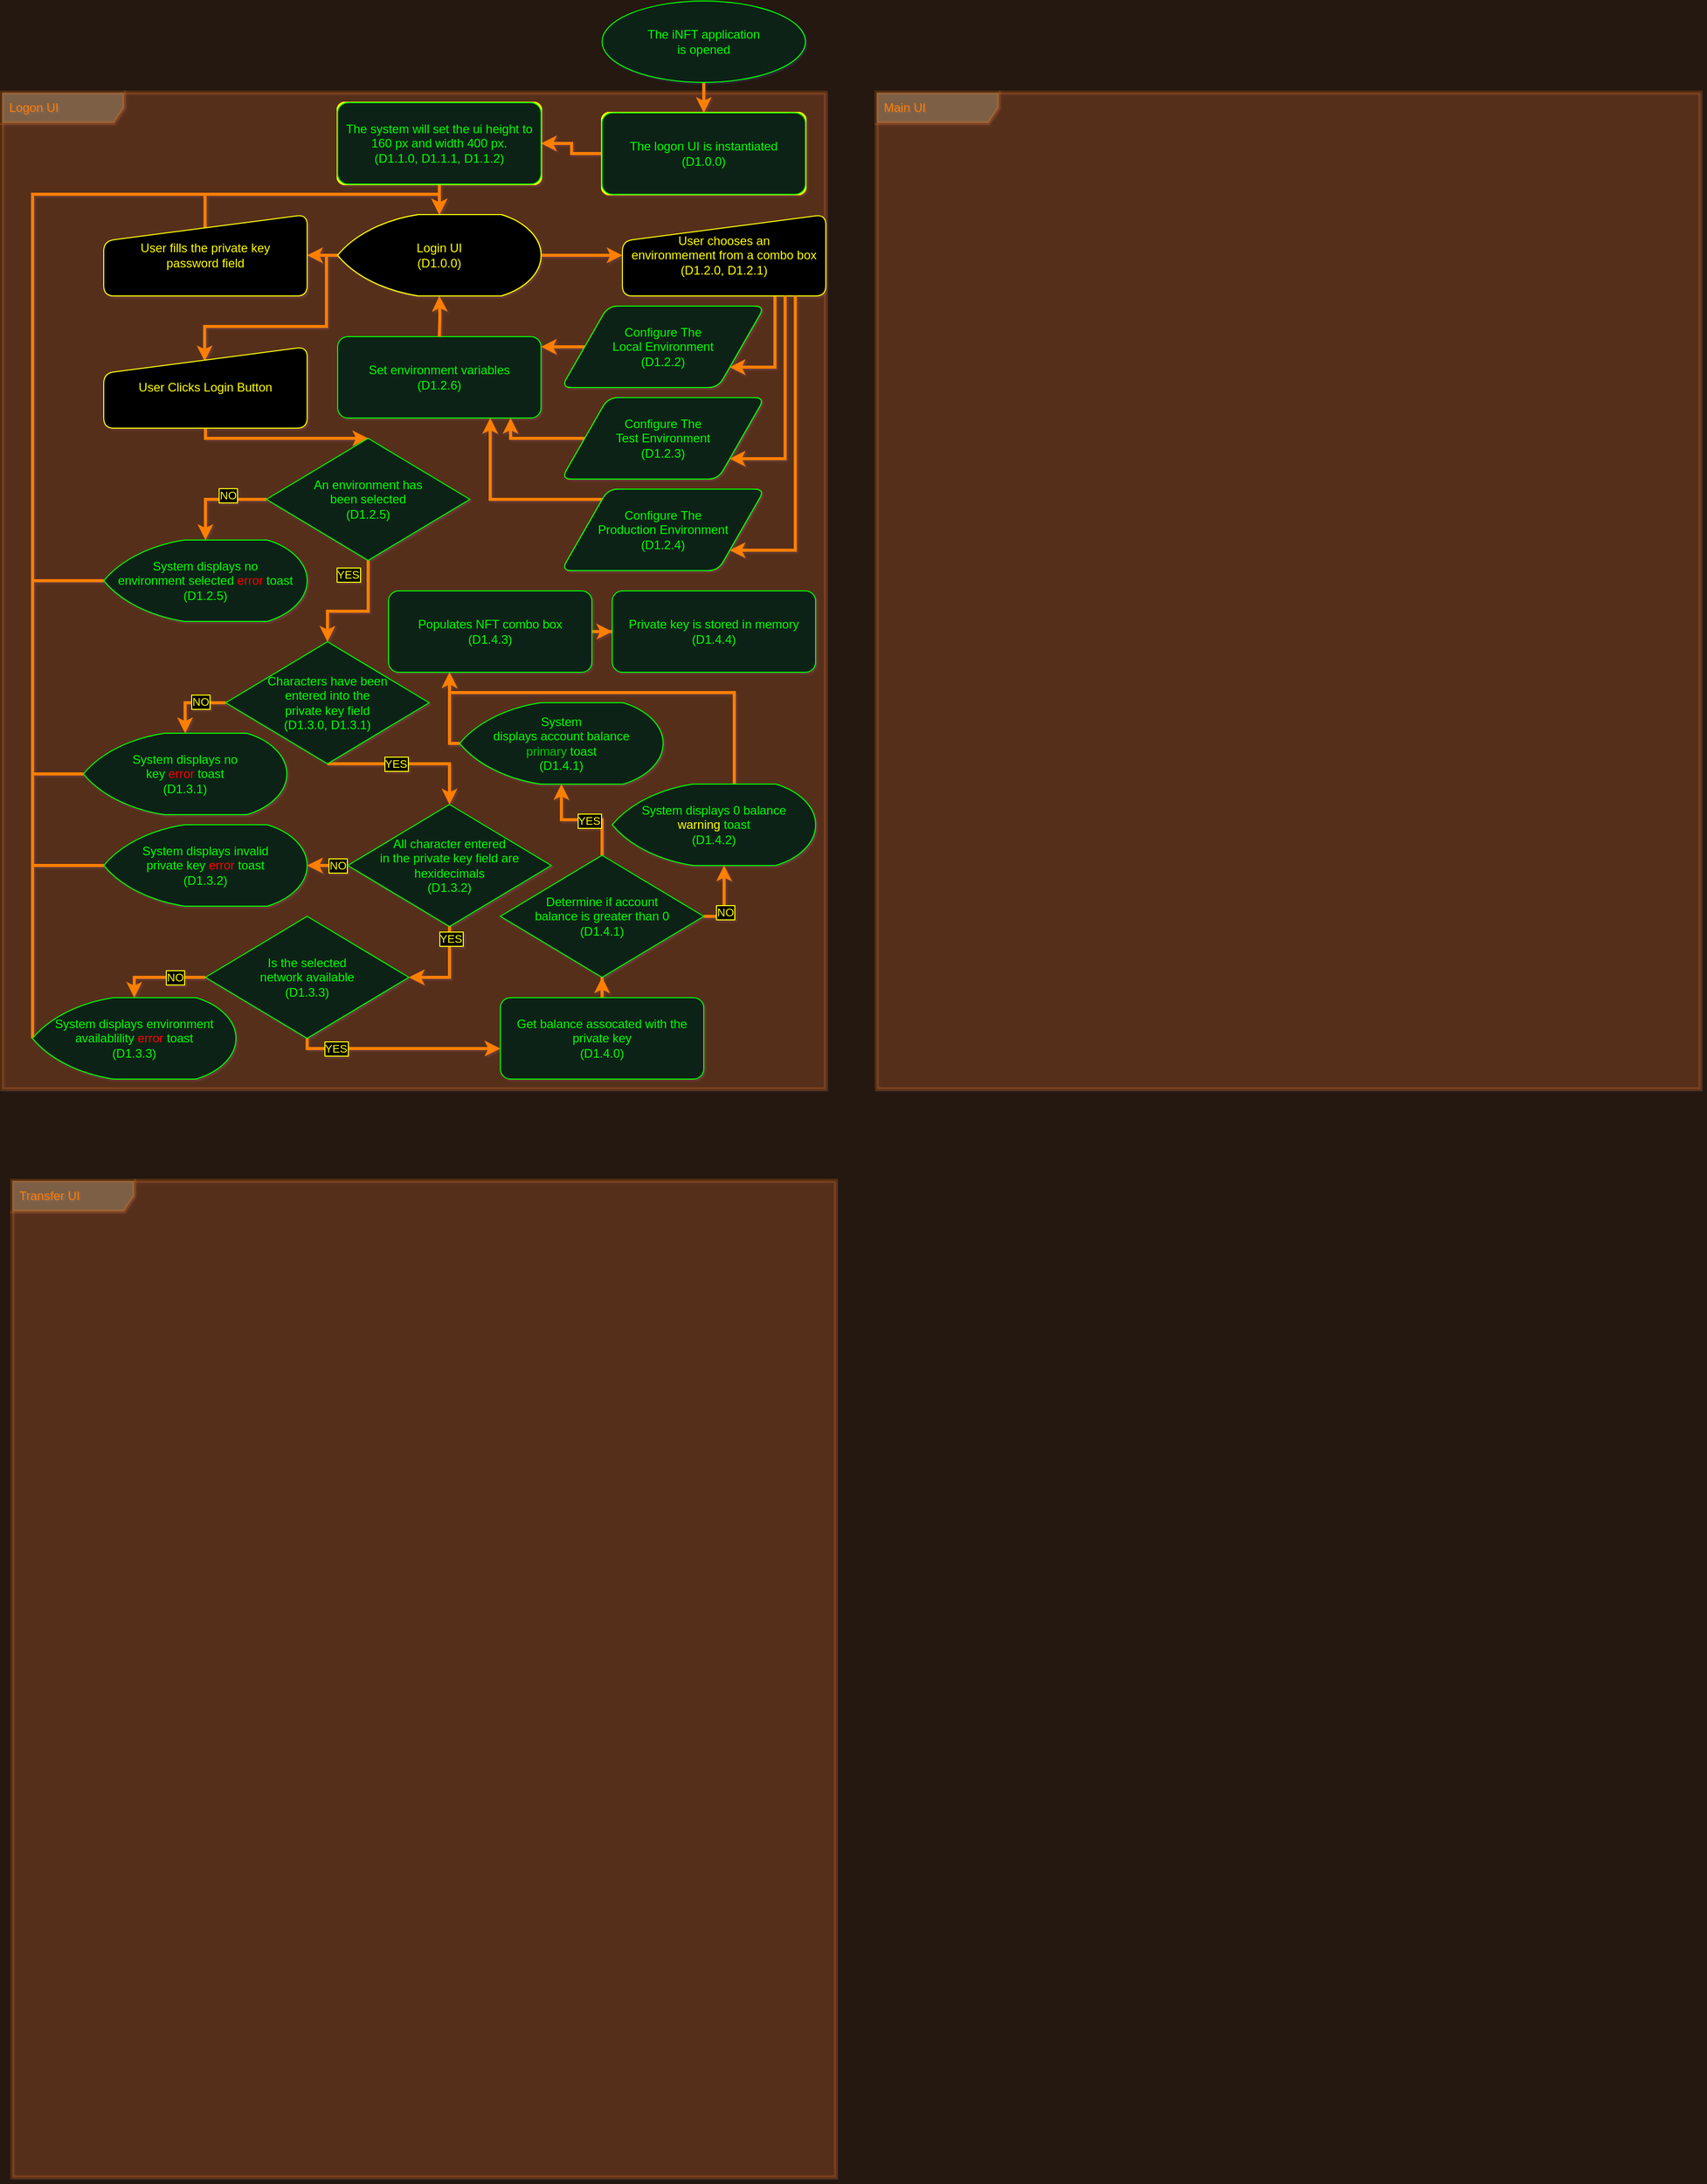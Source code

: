 <mxfile version="15.7.3" type="device"><diagram id="C5RBs43oDa-KdzZeNtuy" name="Page-1"><mxGraphModel dx="1920" dy="1313" grid="1" gridSize="10" guides="1" tooltips="1" connect="1" arrows="1" fold="1" page="1" pageScale="1" pageWidth="850" pageHeight="1100" background="#241810" math="0" shadow="1"><root><mxCell id="WIyWlLk6GJQsqaUBKTNV-0"/><mxCell id="WIyWlLk6GJQsqaUBKTNV-1" parent="WIyWlLk6GJQsqaUBKTNV-0"/><mxCell id="1leu_KWG4kSdCPXj51SF-2" value="&lt;font color=&quot;#ff7f00&quot;&gt;Logon UI&lt;/font&gt;" style="shape=umlFrame;whiteSpace=wrap;html=1;width=120;height=30;boundedLbl=1;verticalAlign=middle;align=left;spacingLeft=5;swimlaneFillColor=#FF7F00;strokeColor=#FF7F00;strokeWidth=4;opacity=20;" parent="WIyWlLk6GJQsqaUBKTNV-1" vertex="1"><mxGeometry x="20" y="100" width="810" height="980" as="geometry"/></mxCell><mxCell id="7Yb3wAof8D1DN3w7-vff-41" value="&lt;font&gt;Set environment variables&lt;br&gt;(D1.2.6)&lt;br&gt;&lt;/font&gt;" style="rounded=1;whiteSpace=wrap;html=1;absoluteArcSize=1;strokeWidth=1;fontColor=#00FF00;fillColor=#102419;shadow=0;strokeColor=#00FF00;glass=0;" vertex="1" parent="WIyWlLk6GJQsqaUBKTNV-1"><mxGeometry x="350" y="340" width="200" height="80" as="geometry"/></mxCell><mxCell id="1leu_KWG4kSdCPXj51SF-4" style="edgeStyle=orthogonalEdgeStyle;rounded=0;orthogonalLoop=1;jettySize=auto;html=1;fontColor=#FFFF00;strokeColor=#FF7F00;strokeWidth=3;" parent="WIyWlLk6GJQsqaUBKTNV-1" source="1leu_KWG4kSdCPXj51SF-0" target="1leu_KWG4kSdCPXj51SF-3" edge="1"><mxGeometry relative="1" as="geometry"/></mxCell><mxCell id="1leu_KWG4kSdCPXj51SF-0" value="The iNFT application&lt;br&gt;is opened" style="strokeWidth=1;html=1;shape=mxgraph.flowchart.start_1;whiteSpace=wrap;rounded=1;shadow=0;fontColor=#00ff00;strokeColor=#00FF00;fillColor=#102419;glass=0;" parent="WIyWlLk6GJQsqaUBKTNV-1" vertex="1"><mxGeometry x="610" y="10" width="200" height="80" as="geometry"/></mxCell><mxCell id="1leu_KWG4kSdCPXj51SF-6" style="edgeStyle=orthogonalEdgeStyle;rounded=0;orthogonalLoop=1;jettySize=auto;html=1;fontColor=#FF7F00;strokeColor=#FF7F00;strokeWidth=3;" parent="WIyWlLk6GJQsqaUBKTNV-1" source="1leu_KWG4kSdCPXj51SF-3" target="1leu_KWG4kSdCPXj51SF-5" edge="1"><mxGeometry relative="1" as="geometry"/></mxCell><mxCell id="1leu_KWG4kSdCPXj51SF-3" value="&lt;font color=&quot;#ffff00&quot;&gt;The logon UI is instantiated&lt;br&gt;(D1.0.0)&lt;br&gt;&lt;/font&gt;" style="rounded=1;whiteSpace=wrap;html=1;absoluteArcSize=1;arcSize=14;strokeWidth=2;fillColor=#000000;strokeColor=#FFFF00;" parent="WIyWlLk6GJQsqaUBKTNV-1" vertex="1"><mxGeometry x="610" y="120" width="200" height="80" as="geometry"/></mxCell><mxCell id="1leu_KWG4kSdCPXj51SF-10" style="edgeStyle=orthogonalEdgeStyle;rounded=0;orthogonalLoop=1;jettySize=auto;html=1;fontColor=#FF7F00;strokeColor=#FF7F00;strokeWidth=3;" parent="WIyWlLk6GJQsqaUBKTNV-1" source="1leu_KWG4kSdCPXj51SF-5" target="1leu_KWG4kSdCPXj51SF-9" edge="1"><mxGeometry relative="1" as="geometry"/></mxCell><mxCell id="1leu_KWG4kSdCPXj51SF-5" value="&lt;font color=&quot;#ffff00&quot;&gt;The system will set the ui height to 160 px and width 400 px.&lt;br&gt;(D1.1.0, D1.1.1, D1.1.2)&lt;br&gt;&lt;/font&gt;" style="rounded=1;whiteSpace=wrap;html=1;absoluteArcSize=1;arcSize=14;strokeWidth=2;fillColor=#000000;strokeColor=#FFFF00;" parent="WIyWlLk6GJQsqaUBKTNV-1" vertex="1"><mxGeometry x="350" y="110" width="200" height="80" as="geometry"/></mxCell><mxCell id="1leu_KWG4kSdCPXj51SF-16" style="edgeStyle=orthogonalEdgeStyle;rounded=0;orthogonalLoop=1;jettySize=auto;html=1;fontColor=#FF7F00;strokeColor=#FF7F00;strokeWidth=3;" parent="WIyWlLk6GJQsqaUBKTNV-1" source="1leu_KWG4kSdCPXj51SF-7" target="1leu_KWG4kSdCPXj51SF-13" edge="1"><mxGeometry relative="1" as="geometry"><Array as="points"><mxPoint x="780" y="370"/></Array></mxGeometry></mxCell><mxCell id="1leu_KWG4kSdCPXj51SF-7" value="User chooses an&lt;br&gt;environmement from a combo box&lt;br&gt;(D1.2.0, D1.2.1)" style="html=1;strokeWidth=1;shape=manualInput;whiteSpace=wrap;rounded=1;size=26;fontColor=#FFFF00;fillColor=#000000;shadow=0;strokeColor=#FFFF00;glass=0;" parent="WIyWlLk6GJQsqaUBKTNV-1" vertex="1"><mxGeometry x="630" y="220" width="200" height="80" as="geometry"/></mxCell><mxCell id="1leu_KWG4kSdCPXj51SF-12" style="edgeStyle=orthogonalEdgeStyle;rounded=0;orthogonalLoop=1;jettySize=auto;html=1;fontColor=#FF7F00;strokeColor=#FF7F00;strokeWidth=3;exitX=1;exitY=0.5;exitDx=0;exitDy=0;exitPerimeter=0;" parent="WIyWlLk6GJQsqaUBKTNV-1" source="1leu_KWG4kSdCPXj51SF-9" target="1leu_KWG4kSdCPXj51SF-7" edge="1"><mxGeometry relative="1" as="geometry"><mxPoint x="580.0" y="260" as="sourcePoint"/></mxGeometry></mxCell><mxCell id="1leu_KWG4kSdCPXj51SF-26" style="edgeStyle=orthogonalEdgeStyle;rounded=0;orthogonalLoop=1;jettySize=auto;html=1;fontColor=#FFFF00;strokeColor=#FF7F00;strokeWidth=3;entryX=0.496;entryY=0.177;entryDx=0;entryDy=0;entryPerimeter=0;" parent="WIyWlLk6GJQsqaUBKTNV-1" source="1leu_KWG4kSdCPXj51SF-9" target="1leu_KWG4kSdCPXj51SF-25" edge="1"><mxGeometry relative="1" as="geometry"><Array as="points"><mxPoint x="339" y="260"/><mxPoint x="339" y="330"/><mxPoint x="219" y="330"/></Array></mxGeometry></mxCell><mxCell id="7Yb3wAof8D1DN3w7-vff-11" style="edgeStyle=orthogonalEdgeStyle;rounded=0;orthogonalLoop=1;jettySize=auto;html=1;fontColor=#FFFF00;strokeColor=#FF7F00;strokeWidth=3;" edge="1" parent="WIyWlLk6GJQsqaUBKTNV-1" source="1leu_KWG4kSdCPXj51SF-9" target="7Yb3wAof8D1DN3w7-vff-10"><mxGeometry relative="1" as="geometry"/></mxCell><mxCell id="1leu_KWG4kSdCPXj51SF-9" value="Login UI&lt;br&gt;(D1.0.0)" style="strokeWidth=1;html=1;shape=mxgraph.flowchart.display;whiteSpace=wrap;fontColor=#FFFF00;fillColor=#000000;rounded=1;shadow=0;strokeColor=#FFFF00;glass=0;" parent="WIyWlLk6GJQsqaUBKTNV-1" vertex="1"><mxGeometry x="350" y="220" width="200" height="80" as="geometry"/></mxCell><mxCell id="1leu_KWG4kSdCPXj51SF-23" style="edgeStyle=orthogonalEdgeStyle;rounded=0;orthogonalLoop=1;jettySize=auto;html=1;fontColor=#FFFF00;strokeColor=#FF7F00;strokeWidth=3;" parent="WIyWlLk6GJQsqaUBKTNV-1" source="1leu_KWG4kSdCPXj51SF-13" edge="1"><mxGeometry relative="1" as="geometry"><Array as="points"><mxPoint x="563" y="350"/><mxPoint x="563" y="350"/></Array><mxPoint x="550.0" y="350" as="targetPoint"/></mxGeometry></mxCell><mxCell id="1leu_KWG4kSdCPXj51SF-13" value="&lt;font color=&quot;#ffff00&quot;&gt;Configure The&lt;br&gt;Local Environment&lt;br&gt;(D1.2.2)&lt;br&gt;&lt;/font&gt;" style="shape=parallelogram;html=1;strokeWidth=1;perimeter=parallelogramPerimeter;whiteSpace=wrap;rounded=1;size=0.23;fontColor=#00ff00;fillColor=#000000;shadow=0;strokeColor=#FFFF00;glass=0;" parent="WIyWlLk6GJQsqaUBKTNV-1" vertex="1"><mxGeometry x="570" y="310" width="200" height="80" as="geometry"/></mxCell><mxCell id="1leu_KWG4kSdCPXj51SF-22" style="edgeStyle=orthogonalEdgeStyle;rounded=0;orthogonalLoop=1;jettySize=auto;html=1;fontColor=#FFFF00;strokeColor=#FF7F00;strokeWidth=3;" parent="WIyWlLk6GJQsqaUBKTNV-1" source="1leu_KWG4kSdCPXj51SF-14" edge="1"><mxGeometry relative="1" as="geometry"><Array as="points"><mxPoint x="500" y="500"/></Array><mxPoint x="500.0" y="420" as="targetPoint"/></mxGeometry></mxCell><mxCell id="1leu_KWG4kSdCPXj51SF-14" value="&lt;font color=&quot;#ffff00&quot;&gt;Configure The&lt;br&gt;Production Environment&lt;br&gt;(D1.2.4)&lt;/font&gt;" style="shape=parallelogram;html=1;strokeWidth=1;perimeter=parallelogramPerimeter;whiteSpace=wrap;rounded=1;size=0.23;fontColor=#00ff00;fillColor=#000000;shadow=0;strokeColor=#FFFF00;glass=0;" parent="WIyWlLk6GJQsqaUBKTNV-1" vertex="1"><mxGeometry x="570" y="490" width="200" height="80" as="geometry"/></mxCell><mxCell id="1leu_KWG4kSdCPXj51SF-21" style="edgeStyle=orthogonalEdgeStyle;rounded=0;orthogonalLoop=1;jettySize=auto;html=1;fontColor=#FFFF00;strokeColor=#FF7F00;strokeWidth=3;" parent="WIyWlLk6GJQsqaUBKTNV-1" source="1leu_KWG4kSdCPXj51SF-15" edge="1"><mxGeometry relative="1" as="geometry"><Array as="points"><mxPoint x="520" y="440"/></Array><mxPoint x="520.0" y="420" as="targetPoint"/></mxGeometry></mxCell><mxCell id="1leu_KWG4kSdCPXj51SF-15" value="&lt;font color=&quot;#ffff00&quot;&gt;Configure The&lt;br&gt;Test Environment&lt;br&gt;(D1.2.3)&lt;br&gt;&lt;/font&gt;" style="shape=parallelogram;html=1;strokeWidth=1;perimeter=parallelogramPerimeter;whiteSpace=wrap;rounded=1;size=0.23;fontColor=#00ff00;fillColor=#000000;shadow=0;strokeColor=#FFFF00;glass=0;" parent="WIyWlLk6GJQsqaUBKTNV-1" vertex="1"><mxGeometry x="570" y="400" width="200" height="80" as="geometry"/></mxCell><mxCell id="1leu_KWG4kSdCPXj51SF-17" style="edgeStyle=orthogonalEdgeStyle;rounded=0;orthogonalLoop=1;jettySize=auto;html=1;fontColor=#FF7F00;strokeColor=#FF7F00;strokeWidth=3;" parent="WIyWlLk6GJQsqaUBKTNV-1" source="1leu_KWG4kSdCPXj51SF-7" target="1leu_KWG4kSdCPXj51SF-15" edge="1"><mxGeometry relative="1" as="geometry"><mxPoint x="810" y="330" as="sourcePoint"/><mxPoint x="747" y="410.0" as="targetPoint"/><Array as="points"><mxPoint x="790" y="460"/></Array></mxGeometry></mxCell><mxCell id="1leu_KWG4kSdCPXj51SF-18" style="edgeStyle=orthogonalEdgeStyle;rounded=0;orthogonalLoop=1;jettySize=auto;html=1;fontColor=#FF7F00;strokeColor=#FF7F00;strokeWidth=3;" parent="WIyWlLk6GJQsqaUBKTNV-1" source="1leu_KWG4kSdCPXj51SF-7" target="1leu_KWG4kSdCPXj51SF-14" edge="1"><mxGeometry relative="1" as="geometry"><mxPoint x="820" y="330" as="sourcePoint"/><mxPoint x="747" y="530.0" as="targetPoint"/><Array as="points"><mxPoint x="800" y="550"/></Array></mxGeometry></mxCell><mxCell id="1leu_KWG4kSdCPXj51SF-24" style="edgeStyle=orthogonalEdgeStyle;rounded=0;orthogonalLoop=1;jettySize=auto;html=1;fontColor=#FFFF00;strokeColor=#FF7F00;strokeWidth=3;" parent="WIyWlLk6GJQsqaUBKTNV-1" target="1leu_KWG4kSdCPXj51SF-9" edge="1"><mxGeometry relative="1" as="geometry"><mxPoint x="450.0" y="340" as="sourcePoint"/></mxGeometry></mxCell><mxCell id="1leu_KWG4kSdCPXj51SF-28" style="edgeStyle=orthogonalEdgeStyle;rounded=0;orthogonalLoop=1;jettySize=auto;html=1;fontColor=#FFFF00;strokeColor=#FF7F00;strokeWidth=3;entryX=0.5;entryY=0;entryDx=0;entryDy=0;entryPerimeter=0;" parent="WIyWlLk6GJQsqaUBKTNV-1" source="1leu_KWG4kSdCPXj51SF-25" target="1leu_KWG4kSdCPXj51SF-27" edge="1"><mxGeometry relative="1" as="geometry"><Array as="points"><mxPoint x="220" y="440"/></Array></mxGeometry></mxCell><mxCell id="1leu_KWG4kSdCPXj51SF-25" value="User Clicks Login Button" style="html=1;strokeWidth=1;shape=manualInput;whiteSpace=wrap;rounded=1;size=26;fontColor=#FFFF00;fillColor=#000000;shadow=0;strokeColor=#FFFF00;glass=0;" parent="WIyWlLk6GJQsqaUBKTNV-1" vertex="1"><mxGeometry x="120" y="350" width="200" height="80" as="geometry"/></mxCell><mxCell id="1leu_KWG4kSdCPXj51SF-30" value="" style="edgeStyle=orthogonalEdgeStyle;rounded=0;orthogonalLoop=1;jettySize=auto;html=1;fontColor=#FFFF00;strokeColor=#FF7F00;strokeWidth=3;entryX=0.5;entryY=0;entryDx=0;entryDy=0;entryPerimeter=0;" parent="WIyWlLk6GJQsqaUBKTNV-1" source="1leu_KWG4kSdCPXj51SF-27" target="1leu_KWG4kSdCPXj51SF-29" edge="1"><mxGeometry relative="1" as="geometry"><Array as="points"><mxPoint x="380" y="610"/><mxPoint x="340" y="610"/></Array></mxGeometry></mxCell><mxCell id="1leu_KWG4kSdCPXj51SF-38" value="YES" style="edgeLabel;html=1;align=center;verticalAlign=middle;resizable=0;points=[];fontColor=#FFFF00;labelBorderColor=#FFFF00;labelBackgroundColor=#000000;" parent="1leu_KWG4kSdCPXj51SF-30" vertex="1" connectable="0"><mxGeometry x="-0.643" y="-1" relative="1" as="geometry"><mxPoint x="-19" y="-8" as="offset"/></mxGeometry></mxCell><mxCell id="1leu_KWG4kSdCPXj51SF-39" style="edgeStyle=orthogonalEdgeStyle;rounded=0;orthogonalLoop=1;jettySize=auto;html=1;fontColor=#FFFF00;strokeColor=#FF7F00;strokeWidth=3;" parent="WIyWlLk6GJQsqaUBKTNV-1" source="1leu_KWG4kSdCPXj51SF-27" target="1leu_KWG4kSdCPXj51SF-36" edge="1"><mxGeometry relative="1" as="geometry"><Array as="points"><mxPoint x="220" y="500"/></Array></mxGeometry></mxCell><mxCell id="1leu_KWG4kSdCPXj51SF-40" value="NO" style="edgeLabel;html=1;align=center;verticalAlign=middle;resizable=0;points=[];fontColor=#FFFF00;" parent="1leu_KWG4kSdCPXj51SF-39" vertex="1" connectable="0"><mxGeometry x="0.404" y="4" relative="1" as="geometry"><mxPoint x="18" y="-14" as="offset"/></mxGeometry></mxCell><mxCell id="1leu_KWG4kSdCPXj51SF-43" value="NO" style="edgeLabel;html=1;align=center;verticalAlign=middle;resizable=0;points=[];fontColor=#FFFF00;labelBorderColor=#FFFF00;labelBackgroundColor=#000000;" parent="1leu_KWG4kSdCPXj51SF-39" vertex="1" connectable="0"><mxGeometry x="0.404" y="4" relative="1" as="geometry"><mxPoint x="18" y="-14" as="offset"/></mxGeometry></mxCell><mxCell id="1leu_KWG4kSdCPXj51SF-27" value="&lt;font&gt;An environment has&lt;br&gt;been selected&lt;br&gt;(D1.2.5)&lt;/font&gt;" style="strokeWidth=1;html=1;shape=mxgraph.flowchart.decision;whiteSpace=wrap;fontColor=#00FF00;fillColor=#102419;rounded=1;shadow=0;strokeColor=#00FF00;glass=0;" parent="WIyWlLk6GJQsqaUBKTNV-1" vertex="1"><mxGeometry x="280" y="440" width="200" height="120" as="geometry"/></mxCell><mxCell id="1leu_KWG4kSdCPXj51SF-32" value="" style="edgeStyle=orthogonalEdgeStyle;rounded=0;orthogonalLoop=1;jettySize=auto;html=1;fontColor=#FFFF00;strokeColor=#FF7F00;strokeWidth=3;exitX=0.5;exitY=1;exitDx=0;exitDy=0;exitPerimeter=0;entryX=0.5;entryY=0;entryDx=0;entryDy=0;entryPerimeter=0;" parent="WIyWlLk6GJQsqaUBKTNV-1" source="1leu_KWG4kSdCPXj51SF-29" target="1leu_KWG4kSdCPXj51SF-31" edge="1"><mxGeometry relative="1" as="geometry"><Array as="points"><mxPoint x="460" y="760"/></Array></mxGeometry></mxCell><mxCell id="7Yb3wAof8D1DN3w7-vff-14" value="YES" style="edgeLabel;html=1;align=center;verticalAlign=middle;resizable=0;points=[];fontColor=#FFFF00;labelBorderColor=#FFFF00;labelBackgroundColor=#000000;" vertex="1" connectable="0" parent="1leu_KWG4kSdCPXj51SF-32"><mxGeometry x="-0.164" relative="1" as="geometry"><mxPoint as="offset"/></mxGeometry></mxCell><mxCell id="7Yb3wAof8D1DN3w7-vff-2" style="edgeStyle=orthogonalEdgeStyle;rounded=0;orthogonalLoop=1;jettySize=auto;html=1;fontColor=#FFFF00;strokeColor=#FF7F00;strokeWidth=3;" edge="1" parent="WIyWlLk6GJQsqaUBKTNV-1" source="1leu_KWG4kSdCPXj51SF-29" target="7Yb3wAof8D1DN3w7-vff-1"><mxGeometry relative="1" as="geometry"><Array as="points"><mxPoint x="200" y="700"/></Array></mxGeometry></mxCell><mxCell id="7Yb3wAof8D1DN3w7-vff-13" value="NO" style="edgeLabel;html=1;align=center;verticalAlign=middle;resizable=0;points=[];fontColor=#FFFF00;labelBorderColor=#FFFF00;labelBackgroundColor=#000000;" vertex="1" connectable="0" parent="7Yb3wAof8D1DN3w7-vff-2"><mxGeometry x="-0.275" y="-1" relative="1" as="geometry"><mxPoint as="offset"/></mxGeometry></mxCell><mxCell id="1leu_KWG4kSdCPXj51SF-29" value="&lt;font&gt;Characters have been&lt;br&gt;entered into the&lt;br&gt;private key field&lt;br&gt;(D1.3.0, D1.3.1)&lt;/font&gt;" style="strokeWidth=1;html=1;shape=mxgraph.flowchart.decision;whiteSpace=wrap;fontColor=#00FF00;fillColor=#102419;rounded=1;shadow=0;strokeColor=#00FF00;glass=0;" parent="WIyWlLk6GJQsqaUBKTNV-1" vertex="1"><mxGeometry x="240" y="640" width="200" height="120" as="geometry"/></mxCell><mxCell id="1leu_KWG4kSdCPXj51SF-35" style="edgeStyle=orthogonalEdgeStyle;rounded=0;orthogonalLoop=1;jettySize=auto;html=1;entryX=1;entryY=0.5;entryDx=0;entryDy=0;entryPerimeter=0;fontColor=#FFFF00;strokeColor=#FF7F00;strokeWidth=3;" parent="WIyWlLk6GJQsqaUBKTNV-1" target="1leu_KWG4kSdCPXj51SF-33" edge="1"><mxGeometry relative="1" as="geometry"><mxPoint x="460" y="910" as="sourcePoint"/><Array as="points"><mxPoint x="460" y="970"/></Array></mxGeometry></mxCell><mxCell id="7Yb3wAof8D1DN3w7-vff-17" value="YES" style="edgeLabel;html=1;align=center;verticalAlign=middle;resizable=0;points=[];fontColor=#FFFF00;labelBorderColor=#FFFF00;labelBackgroundColor=#000000;" vertex="1" connectable="0" parent="1leu_KWG4kSdCPXj51SF-35"><mxGeometry x="-0.562" y="1" relative="1" as="geometry"><mxPoint as="offset"/></mxGeometry></mxCell><mxCell id="7Yb3wAof8D1DN3w7-vff-15" value="NO" style="edgeStyle=orthogonalEdgeStyle;rounded=0;orthogonalLoop=1;jettySize=auto;html=1;fontColor=#FFFF00;strokeColor=#FF7F00;strokeWidth=3;labelBorderColor=#FFFF00;labelBackgroundColor=#000000;" edge="1" parent="WIyWlLk6GJQsqaUBKTNV-1" source="1leu_KWG4kSdCPXj51SF-31" target="7Yb3wAof8D1DN3w7-vff-0"><mxGeometry x="-0.5" relative="1" as="geometry"><mxPoint as="offset"/></mxGeometry></mxCell><mxCell id="1leu_KWG4kSdCPXj51SF-31" value="&lt;font&gt;All character entered&lt;br&gt;in the private key field are hexidecimals&lt;br&gt;(D1.3.2)&lt;/font&gt;" style="strokeWidth=1;html=1;shape=mxgraph.flowchart.decision;whiteSpace=wrap;fontColor=#00FF00;fillColor=#102419;rounded=1;shadow=0;strokeColor=#00FF00;glass=0;" parent="WIyWlLk6GJQsqaUBKTNV-1" vertex="1"><mxGeometry x="360" y="800" width="200" height="120" as="geometry"/></mxCell><mxCell id="7Yb3wAof8D1DN3w7-vff-5" style="edgeStyle=orthogonalEdgeStyle;rounded=0;orthogonalLoop=1;jettySize=auto;html=1;fontColor=#FFFF00;strokeColor=#FF7F00;strokeWidth=3;" edge="1" parent="WIyWlLk6GJQsqaUBKTNV-1" source="1leu_KWG4kSdCPXj51SF-33" target="7Yb3wAof8D1DN3w7-vff-4"><mxGeometry relative="1" as="geometry"><Array as="points"><mxPoint x="150" y="970"/></Array></mxGeometry></mxCell><mxCell id="7Yb3wAof8D1DN3w7-vff-19" value="NO" style="edgeLabel;html=1;align=center;verticalAlign=middle;resizable=0;points=[];fontColor=#FFFF00;labelBorderColor=#FFFF00;labelBackgroundColor=#000000;" vertex="1" connectable="0" parent="7Yb3wAof8D1DN3w7-vff-5"><mxGeometry x="-0.331" relative="1" as="geometry"><mxPoint as="offset"/></mxGeometry></mxCell><mxCell id="7Yb3wAof8D1DN3w7-vff-22" style="edgeStyle=orthogonalEdgeStyle;rounded=0;orthogonalLoop=1;jettySize=auto;html=1;fontColor=#FFFF00;strokeColor=#FF7F00;strokeWidth=3;" edge="1" parent="WIyWlLk6GJQsqaUBKTNV-1" source="1leu_KWG4kSdCPXj51SF-33" target="7Yb3wAof8D1DN3w7-vff-24"><mxGeometry relative="1" as="geometry"><mxPoint x="430" y="1050" as="targetPoint"/><Array as="points"><mxPoint x="320" y="1040"/></Array></mxGeometry></mxCell><mxCell id="7Yb3wAof8D1DN3w7-vff-23" value="YES" style="edgeLabel;html=1;align=center;verticalAlign=middle;resizable=0;points=[];fontColor=#FFFF00;labelBorderColor=#FFFF00;labelBackgroundColor=#000000;" vertex="1" connectable="0" parent="7Yb3wAof8D1DN3w7-vff-22"><mxGeometry x="-0.621" relative="1" as="geometry"><mxPoint as="offset"/></mxGeometry></mxCell><mxCell id="1leu_KWG4kSdCPXj51SF-33" value="&lt;font&gt;Is the selected&lt;br&gt;network available&lt;br&gt;(D1.3.3)&lt;/font&gt;" style="strokeWidth=1;html=1;shape=mxgraph.flowchart.decision;whiteSpace=wrap;fontColor=#00FF00;fillColor=#102419;rounded=1;shadow=0;strokeColor=#00FF00;glass=0;" parent="WIyWlLk6GJQsqaUBKTNV-1" vertex="1"><mxGeometry x="220" y="910" width="200" height="120" as="geometry"/></mxCell><mxCell id="7Yb3wAof8D1DN3w7-vff-6" style="edgeStyle=orthogonalEdgeStyle;rounded=0;orthogonalLoop=1;jettySize=auto;html=1;fontColor=#FFFF00;strokeColor=#FF7F00;strokeWidth=3;" edge="1" parent="WIyWlLk6GJQsqaUBKTNV-1" source="1leu_KWG4kSdCPXj51SF-36" target="1leu_KWG4kSdCPXj51SF-9"><mxGeometry relative="1" as="geometry"><Array as="points"><mxPoint x="50" y="580"/><mxPoint x="50" y="200"/><mxPoint x="450" y="200"/></Array></mxGeometry></mxCell><mxCell id="1leu_KWG4kSdCPXj51SF-36" value="&lt;font&gt;System displays no&lt;br&gt;environment selected&amp;nbsp;&lt;/font&gt;&lt;font color=&quot;#ff0000&quot;&gt;error &lt;/font&gt;&lt;font&gt;toast&lt;br&gt;(D1.2.5)&lt;br&gt;&lt;/font&gt;" style="strokeWidth=1;html=1;shape=mxgraph.flowchart.display;whiteSpace=wrap;fontColor=#00FF00;fillColor=#102419;rounded=1;shadow=0;strokeColor=#00FF00;glass=0;" parent="WIyWlLk6GJQsqaUBKTNV-1" vertex="1"><mxGeometry x="120" y="540" width="200" height="80" as="geometry"/></mxCell><mxCell id="7Yb3wAof8D1DN3w7-vff-8" style="edgeStyle=orthogonalEdgeStyle;rounded=0;orthogonalLoop=1;jettySize=auto;html=1;fontColor=#FFFF00;strokeColor=#FF7F00;strokeWidth=3;" edge="1" parent="WIyWlLk6GJQsqaUBKTNV-1" source="7Yb3wAof8D1DN3w7-vff-0" target="1leu_KWG4kSdCPXj51SF-9"><mxGeometry relative="1" as="geometry"><Array as="points"><mxPoint x="50" y="860"/><mxPoint x="50" y="200"/><mxPoint x="450" y="200"/></Array></mxGeometry></mxCell><mxCell id="7Yb3wAof8D1DN3w7-vff-0" value="&lt;font&gt;System displays invalid&lt;br&gt;private key&amp;nbsp;&lt;/font&gt;&lt;font&gt;&lt;font color=&quot;#ff0000&quot;&gt;error&lt;/font&gt; &lt;/font&gt;&lt;font&gt;toast&lt;br&gt;(D1.3.2)&lt;br&gt;&lt;/font&gt;" style="strokeWidth=1;html=1;shape=mxgraph.flowchart.display;whiteSpace=wrap;fontColor=#00FF00;fillColor=#102419;rounded=1;shadow=0;strokeColor=#00FF00;glass=0;" vertex="1" parent="WIyWlLk6GJQsqaUBKTNV-1"><mxGeometry x="120" y="820" width="200" height="80" as="geometry"/></mxCell><mxCell id="7Yb3wAof8D1DN3w7-vff-7" style="edgeStyle=orthogonalEdgeStyle;rounded=0;orthogonalLoop=1;jettySize=auto;html=1;fontColor=#FFFF00;strokeColor=#FF7F00;strokeWidth=3;" edge="1" parent="WIyWlLk6GJQsqaUBKTNV-1" source="7Yb3wAof8D1DN3w7-vff-1" target="1leu_KWG4kSdCPXj51SF-9"><mxGeometry relative="1" as="geometry"><Array as="points"><mxPoint x="50" y="770"/><mxPoint x="50" y="200"/><mxPoint x="450" y="200"/></Array></mxGeometry></mxCell><mxCell id="7Yb3wAof8D1DN3w7-vff-1" value="&lt;font&gt;System displays no&lt;br&gt;key&amp;nbsp;&lt;/font&gt;&lt;font color=&quot;#ff0000&quot;&gt;error &lt;/font&gt;&lt;font&gt;toast&lt;br&gt;(D1.3.1)&lt;br&gt;&lt;/font&gt;" style="strokeWidth=1;html=1;shape=mxgraph.flowchart.display;whiteSpace=wrap;fontColor=#00FF00;fillColor=#102419;rounded=1;shadow=0;strokeColor=#00FF00;glass=0;" vertex="1" parent="WIyWlLk6GJQsqaUBKTNV-1"><mxGeometry x="100" y="730" width="200" height="80" as="geometry"/></mxCell><mxCell id="7Yb3wAof8D1DN3w7-vff-9" style="edgeStyle=orthogonalEdgeStyle;rounded=0;orthogonalLoop=1;jettySize=auto;html=1;fontColor=#FFFF00;strokeColor=#FF7F00;strokeWidth=3;exitX=0;exitY=0.5;exitDx=0;exitDy=0;exitPerimeter=0;" edge="1" parent="WIyWlLk6GJQsqaUBKTNV-1" source="7Yb3wAof8D1DN3w7-vff-4" target="1leu_KWG4kSdCPXj51SF-9"><mxGeometry relative="1" as="geometry"><Array as="points"><mxPoint x="50" y="200"/><mxPoint x="450" y="200"/></Array></mxGeometry></mxCell><mxCell id="7Yb3wAof8D1DN3w7-vff-4" value="&lt;font&gt;System displays&amp;nbsp;environment availablility&amp;nbsp;&lt;/font&gt;&lt;font color=&quot;#ff0000&quot;&gt;error &lt;/font&gt;&lt;font&gt;toast&lt;br&gt;(D1.3.3)&lt;br&gt;&lt;/font&gt;" style="strokeWidth=1;html=1;shape=mxgraph.flowchart.display;whiteSpace=wrap;fontColor=#00FF00;fillColor=#102419;rounded=1;shadow=0;strokeColor=#00FF00;glass=0;" vertex="1" parent="WIyWlLk6GJQsqaUBKTNV-1"><mxGeometry x="50" y="990" width="200" height="80" as="geometry"/></mxCell><mxCell id="7Yb3wAof8D1DN3w7-vff-12" style="edgeStyle=orthogonalEdgeStyle;rounded=0;orthogonalLoop=1;jettySize=auto;html=1;fontColor=#FFFF00;strokeColor=#FF7F00;strokeWidth=3;exitX=0.498;exitY=0.179;exitDx=0;exitDy=0;exitPerimeter=0;" edge="1" parent="WIyWlLk6GJQsqaUBKTNV-1" source="7Yb3wAof8D1DN3w7-vff-10" target="1leu_KWG4kSdCPXj51SF-9"><mxGeometry relative="1" as="geometry"><Array as="points"><mxPoint x="220" y="200"/><mxPoint x="450" y="200"/></Array></mxGeometry></mxCell><mxCell id="7Yb3wAof8D1DN3w7-vff-10" value="User fills the private key&lt;br&gt;password field" style="html=1;strokeWidth=1;shape=manualInput;whiteSpace=wrap;rounded=1;size=26;fontColor=#FFFF00;fillColor=#000000;shadow=0;strokeColor=#FFFF00;glass=0;" vertex="1" parent="WIyWlLk6GJQsqaUBKTNV-1"><mxGeometry x="120" y="220" width="200" height="80" as="geometry"/></mxCell><mxCell id="7Yb3wAof8D1DN3w7-vff-28" style="edgeStyle=orthogonalEdgeStyle;rounded=0;orthogonalLoop=1;jettySize=auto;html=1;labelBackgroundColor=#000000;labelBorderColor=#FFFF00;fontColor=#FFFF00;strokeColor=#FF7F00;strokeWidth=3;" edge="1" parent="WIyWlLk6GJQsqaUBKTNV-1" source="7Yb3wAof8D1DN3w7-vff-24" target="7Yb3wAof8D1DN3w7-vff-27"><mxGeometry relative="1" as="geometry"/></mxCell><mxCell id="7Yb3wAof8D1DN3w7-vff-24" value="&lt;font&gt;Get balance assocated with the private key&lt;br&gt;(D1.4.0)&lt;br&gt;&lt;/font&gt;" style="rounded=1;whiteSpace=wrap;html=1;absoluteArcSize=1;strokeWidth=1;fontColor=#00FF00;fillColor=#102419;shadow=0;strokeColor=#00FF00;glass=0;" vertex="1" parent="WIyWlLk6GJQsqaUBKTNV-1"><mxGeometry x="510" y="990" width="200" height="80" as="geometry"/></mxCell><mxCell id="7Yb3wAof8D1DN3w7-vff-49" style="edgeStyle=orthogonalEdgeStyle;rounded=0;orthogonalLoop=1;jettySize=auto;html=1;labelBackgroundColor=#000000;labelBorderColor=#FFFF00;fontColor=#00CC00;strokeColor=#FF7F00;strokeWidth=3;" edge="1" parent="WIyWlLk6GJQsqaUBKTNV-1" source="7Yb3wAof8D1DN3w7-vff-26" target="7Yb3wAof8D1DN3w7-vff-45"><mxGeometry relative="1" as="geometry"><Array as="points"><mxPoint x="460" y="740"/></Array></mxGeometry></mxCell><mxCell id="7Yb3wAof8D1DN3w7-vff-26" value="&lt;font&gt;System&lt;br&gt;displays account balance &lt;/font&gt;&lt;font color=&quot;#00cc00&quot;&gt;primary&lt;font&gt;&amp;nbsp;&lt;/font&gt;&lt;/font&gt;&lt;font&gt;toast&lt;br&gt;(D1.4.1)&lt;br&gt;&lt;/font&gt;" style="strokeWidth=1;html=1;shape=mxgraph.flowchart.display;whiteSpace=wrap;fontColor=#00FF00;fillColor=#102419;rounded=1;shadow=0;strokeColor=#00FF00;glass=0;" vertex="1" parent="WIyWlLk6GJQsqaUBKTNV-1"><mxGeometry x="470" y="700" width="200" height="80" as="geometry"/></mxCell><mxCell id="7Yb3wAof8D1DN3w7-vff-31" style="edgeStyle=orthogonalEdgeStyle;rounded=0;orthogonalLoop=1;jettySize=auto;html=1;labelBackgroundColor=#000000;labelBorderColor=#FFFF00;fontColor=#FFFF00;strokeColor=#FF7F00;strokeWidth=3;" edge="1" parent="WIyWlLk6GJQsqaUBKTNV-1" source="7Yb3wAof8D1DN3w7-vff-27" target="7Yb3wAof8D1DN3w7-vff-26"><mxGeometry relative="1" as="geometry"/></mxCell><mxCell id="7Yb3wAof8D1DN3w7-vff-34" value="YES" style="edgeLabel;html=1;align=center;verticalAlign=middle;resizable=0;points=[];fontColor=#FFFF00;labelBorderColor=#FFFF00;labelBackgroundColor=#000000;" vertex="1" connectable="0" parent="7Yb3wAof8D1DN3w7-vff-31"><mxGeometry x="-0.291" y="1" relative="1" as="geometry"><mxPoint x="-9" as="offset"/></mxGeometry></mxCell><mxCell id="7Yb3wAof8D1DN3w7-vff-32" style="edgeStyle=orthogonalEdgeStyle;rounded=0;orthogonalLoop=1;jettySize=auto;html=1;labelBackgroundColor=#000000;labelBorderColor=#FFFF00;fontColor=#FFFF00;strokeColor=#FF7F00;strokeWidth=3;" edge="1" parent="WIyWlLk6GJQsqaUBKTNV-1" source="7Yb3wAof8D1DN3w7-vff-27" target="7Yb3wAof8D1DN3w7-vff-29"><mxGeometry relative="1" as="geometry"><Array as="points"><mxPoint x="730" y="910"/></Array></mxGeometry></mxCell><mxCell id="7Yb3wAof8D1DN3w7-vff-33" value="NO" style="edgeLabel;html=1;align=center;verticalAlign=middle;resizable=0;points=[];fontColor=#FFFF00;labelBorderColor=#FFFF00;labelBackgroundColor=#000000;" vertex="1" connectable="0" parent="7Yb3wAof8D1DN3w7-vff-32"><mxGeometry x="-0.298" y="-1" relative="1" as="geometry"><mxPoint as="offset"/></mxGeometry></mxCell><mxCell id="7Yb3wAof8D1DN3w7-vff-27" value="&lt;font&gt;Determine if account&lt;br&gt;balance is greater than 0&lt;br&gt;(D1.4.1)&lt;/font&gt;" style="strokeWidth=1;html=1;shape=mxgraph.flowchart.decision;whiteSpace=wrap;fontColor=#00FF00;fillColor=#102419;rounded=1;shadow=0;strokeColor=#00FF00;glass=0;" vertex="1" parent="WIyWlLk6GJQsqaUBKTNV-1"><mxGeometry x="510" y="850" width="200" height="120" as="geometry"/></mxCell><mxCell id="7Yb3wAof8D1DN3w7-vff-47" style="edgeStyle=orthogonalEdgeStyle;rounded=0;orthogonalLoop=1;jettySize=auto;html=1;labelBackgroundColor=#000000;labelBorderColor=#FFFF00;fontColor=#00CC00;strokeColor=#FF7F00;strokeWidth=3;" edge="1" parent="WIyWlLk6GJQsqaUBKTNV-1" source="7Yb3wAof8D1DN3w7-vff-29" target="7Yb3wAof8D1DN3w7-vff-45"><mxGeometry relative="1" as="geometry"><Array as="points"><mxPoint x="740" y="690"/><mxPoint x="460" y="690"/></Array></mxGeometry></mxCell><mxCell id="7Yb3wAof8D1DN3w7-vff-29" value="&lt;font&gt;System displays 0 balance &lt;/font&gt;&lt;font color=&quot;#ffff00&quot;&gt;warning&amp;nbsp;&lt;/font&gt;&lt;font&gt;toast&lt;br&gt;(D1.4.2)&lt;br&gt;&lt;/font&gt;" style="strokeWidth=1;html=1;shape=mxgraph.flowchart.display;whiteSpace=wrap;fontColor=#00FF00;fillColor=#102419;rounded=1;shadow=0;strokeColor=#00FF00;glass=0;" vertex="1" parent="WIyWlLk6GJQsqaUBKTNV-1"><mxGeometry x="620" y="780" width="200" height="80" as="geometry"/></mxCell><mxCell id="7Yb3wAof8D1DN3w7-vff-35" value="&lt;font color=&quot;#ffff00&quot;&gt;The system will set the ui height to 160 px and width 400 px.&lt;br&gt;(D1.1.0, D1.1.1, D1.1.2)&lt;br&gt;&lt;/font&gt;" style="rounded=1;whiteSpace=wrap;html=1;absoluteArcSize=1;arcSize=14;strokeWidth=2;fillColor=#000000;strokeColor=#FFFF00;" vertex="1" parent="WIyWlLk6GJQsqaUBKTNV-1"><mxGeometry x="350" y="110" width="200" height="80" as="geometry"/></mxCell><mxCell id="7Yb3wAof8D1DN3w7-vff-36" value="&lt;font color=&quot;#ffff00&quot;&gt;The logon UI is instantiated&lt;br&gt;(D1.0.0)&lt;br&gt;&lt;/font&gt;" style="rounded=1;whiteSpace=wrap;html=1;absoluteArcSize=1;arcSize=14;strokeWidth=2;fillColor=#000000;strokeColor=#FFFF00;" vertex="1" parent="WIyWlLk6GJQsqaUBKTNV-1"><mxGeometry x="610" y="120" width="200" height="80" as="geometry"/></mxCell><mxCell id="7Yb3wAof8D1DN3w7-vff-37" value="Login UI&lt;br&gt;(D1.0.0)" style="strokeWidth=1;html=1;shape=mxgraph.flowchart.display;whiteSpace=wrap;fontColor=#FFFF00;fillColor=#000000;rounded=1;shadow=0;strokeColor=#FFFF00;glass=0;" vertex="1" parent="WIyWlLk6GJQsqaUBKTNV-1"><mxGeometry x="350" y="220" width="200" height="80" as="geometry"/></mxCell><mxCell id="7Yb3wAof8D1DN3w7-vff-38" value="&lt;font&gt;The system will set the ui height to 160 px and width 400 px.&lt;br&gt;(D1.1.0, D1.1.1, D1.1.2)&lt;br&gt;&lt;/font&gt;" style="rounded=1;whiteSpace=wrap;html=1;absoluteArcSize=1;strokeWidth=1;fillColor=#102419;strokeColor=#00FF00;shadow=0;fontColor=#00FF00;glass=0;" vertex="1" parent="WIyWlLk6GJQsqaUBKTNV-1"><mxGeometry x="350" y="110" width="200" height="80" as="geometry"/></mxCell><mxCell id="7Yb3wAof8D1DN3w7-vff-39" value="&lt;font&gt;The logon UI is instantiated&lt;br&gt;(D1.0.0)&lt;br&gt;&lt;/font&gt;" style="rounded=1;whiteSpace=wrap;html=1;absoluteArcSize=1;strokeWidth=1;fillColor=#102419;strokeColor=#00FF00;shadow=0;fontColor=#00FF00;glass=0;" vertex="1" parent="WIyWlLk6GJQsqaUBKTNV-1"><mxGeometry x="610" y="120" width="200" height="80" as="geometry"/></mxCell><mxCell id="7Yb3wAof8D1DN3w7-vff-40" value="Login UI&lt;br&gt;(D1.0.0)" style="strokeWidth=1;html=1;shape=mxgraph.flowchart.display;whiteSpace=wrap;fontColor=#FFFF00;fillColor=#000000;rounded=1;shadow=0;strokeColor=#FFFF00;glass=0;" vertex="1" parent="WIyWlLk6GJQsqaUBKTNV-1"><mxGeometry x="350" y="220" width="200" height="80" as="geometry"/></mxCell><mxCell id="7Yb3wAof8D1DN3w7-vff-42" value="&lt;font&gt;Configure The&lt;br&gt;Local Environment&lt;br&gt;(D1.2.2)&lt;br&gt;&lt;/font&gt;" style="shape=parallelogram;html=1;strokeWidth=1;perimeter=parallelogramPerimeter;whiteSpace=wrap;rounded=1;size=0.23;fontColor=#00FF00;fillColor=#102419;shadow=0;strokeColor=#00FF00;glass=0;" vertex="1" parent="WIyWlLk6GJQsqaUBKTNV-1"><mxGeometry x="570" y="310" width="200" height="80" as="geometry"/></mxCell><mxCell id="7Yb3wAof8D1DN3w7-vff-43" value="&lt;font&gt;Configure The&lt;br&gt;Test Environment&lt;br&gt;(D1.2.3)&lt;br&gt;&lt;/font&gt;" style="shape=parallelogram;html=1;strokeWidth=1;perimeter=parallelogramPerimeter;whiteSpace=wrap;rounded=1;size=0.23;fontColor=#00FF00;fillColor=#102419;shadow=0;strokeColor=#00FF00;glass=0;" vertex="1" parent="WIyWlLk6GJQsqaUBKTNV-1"><mxGeometry x="570" y="400" width="200" height="80" as="geometry"/></mxCell><mxCell id="7Yb3wAof8D1DN3w7-vff-44" value="&lt;font&gt;Configure The&lt;br&gt;Production Environment&lt;br&gt;(D1.2.4)&lt;/font&gt;" style="shape=parallelogram;html=1;strokeWidth=1;perimeter=parallelogramPerimeter;whiteSpace=wrap;rounded=1;size=0.23;fontColor=#00FF00;fillColor=#102419;shadow=0;strokeColor=#00FF00;glass=0;" vertex="1" parent="WIyWlLk6GJQsqaUBKTNV-1"><mxGeometry x="570" y="490" width="200" height="80" as="geometry"/></mxCell><mxCell id="7Yb3wAof8D1DN3w7-vff-50" style="edgeStyle=orthogonalEdgeStyle;rounded=0;orthogonalLoop=1;jettySize=auto;html=1;labelBackgroundColor=#000000;labelBorderColor=#FFFF00;fontColor=#00CC00;strokeColor=#FF7F00;strokeWidth=3;" edge="1" parent="WIyWlLk6GJQsqaUBKTNV-1" source="7Yb3wAof8D1DN3w7-vff-45" target="7Yb3wAof8D1DN3w7-vff-46"><mxGeometry relative="1" as="geometry"/></mxCell><mxCell id="7Yb3wAof8D1DN3w7-vff-45" value="&lt;font&gt;Populates NFT combo box&lt;br&gt;(D1.4.3)&lt;br&gt;&lt;/font&gt;" style="rounded=1;whiteSpace=wrap;html=1;absoluteArcSize=1;strokeWidth=1;fontColor=#00FF00;fillColor=#102419;shadow=0;strokeColor=#00FF00;glass=0;" vertex="1" parent="WIyWlLk6GJQsqaUBKTNV-1"><mxGeometry x="400" y="590" width="200" height="80" as="geometry"/></mxCell><mxCell id="7Yb3wAof8D1DN3w7-vff-46" value="&lt;font&gt;Private key is stored in memory&lt;br&gt;(D1.4.4)&lt;br&gt;&lt;/font&gt;" style="rounded=1;whiteSpace=wrap;html=1;absoluteArcSize=1;strokeWidth=1;fontColor=#00FF00;fillColor=#102419;shadow=0;strokeColor=#00FF00;glass=0;" vertex="1" parent="WIyWlLk6GJQsqaUBKTNV-1"><mxGeometry x="620" y="590" width="200" height="80" as="geometry"/></mxCell><mxCell id="7Yb3wAof8D1DN3w7-vff-51" value="&lt;font color=&quot;#ff7f00&quot;&gt;Main UI&lt;/font&gt;" style="shape=umlFrame;whiteSpace=wrap;html=1;width=120;height=30;boundedLbl=1;verticalAlign=middle;align=left;spacingLeft=5;swimlaneFillColor=#FF7F00;strokeColor=#FF7F00;strokeWidth=4;opacity=20;" vertex="1" parent="WIyWlLk6GJQsqaUBKTNV-1"><mxGeometry x="880" y="100" width="810" height="980" as="geometry"/></mxCell><mxCell id="7Yb3wAof8D1DN3w7-vff-52" value="&lt;font color=&quot;#ff7f00&quot;&gt;Transfer UI&lt;/font&gt;" style="shape=umlFrame;whiteSpace=wrap;html=1;width=120;height=30;boundedLbl=1;verticalAlign=middle;align=left;spacingLeft=5;swimlaneFillColor=#FF7F00;strokeColor=#FF7F00;strokeWidth=4;opacity=20;" vertex="1" parent="WIyWlLk6GJQsqaUBKTNV-1"><mxGeometry x="30" y="1170" width="810" height="980" as="geometry"/></mxCell></root></mxGraphModel></diagram></mxfile>